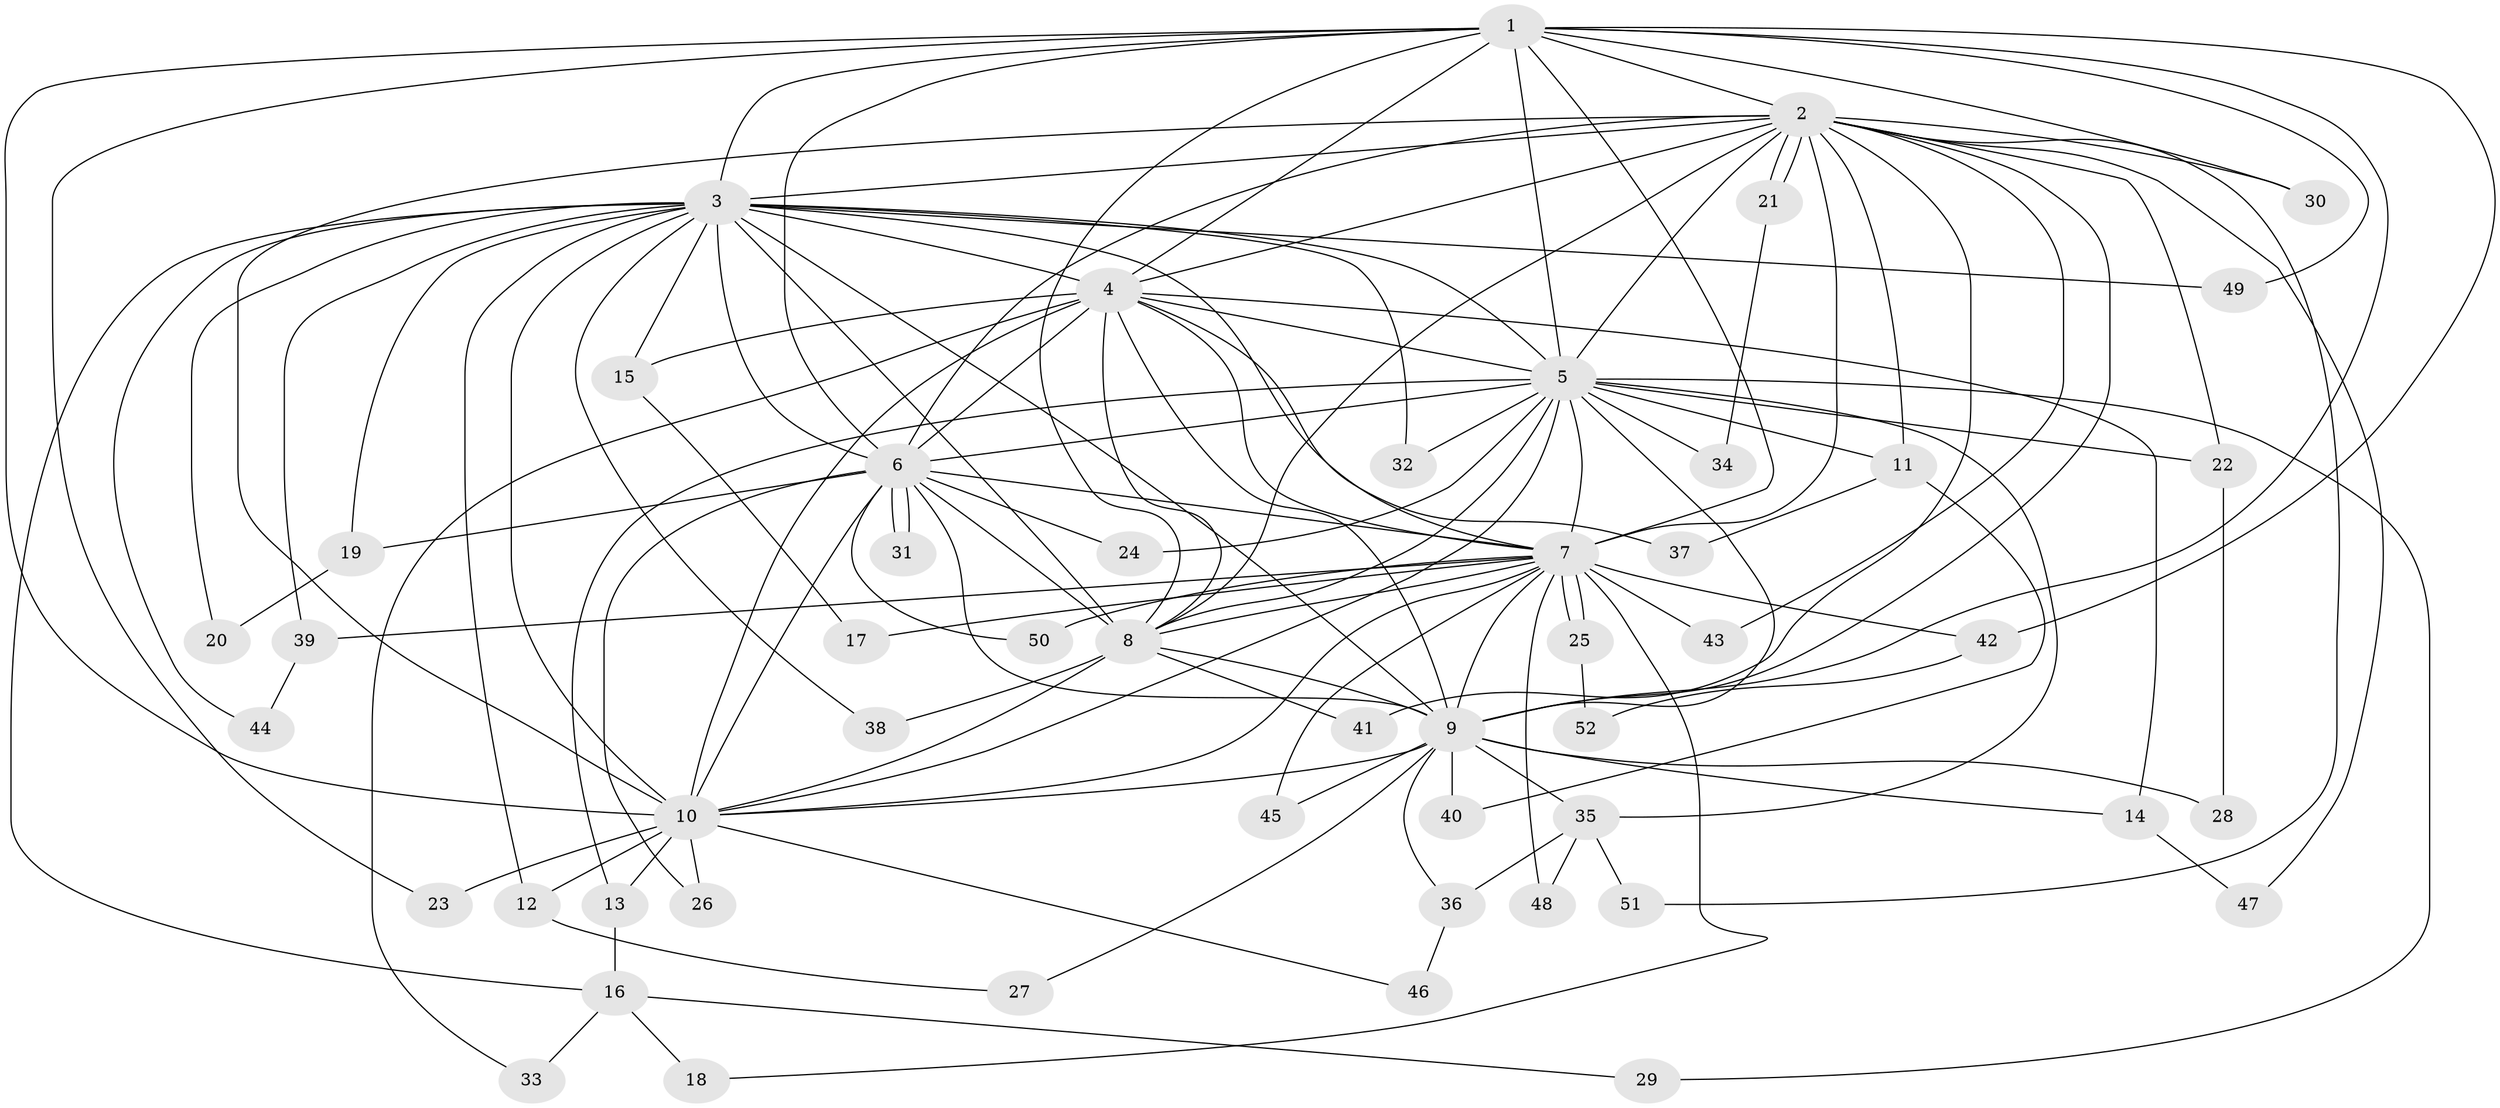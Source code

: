 // coarse degree distribution, {11: 0.05263157894736842, 13: 0.07894736842105263, 15: 0.02631578947368421, 14: 0.02631578947368421, 9: 0.02631578947368421, 4: 0.02631578947368421, 3: 0.18421052631578946, 6: 0.02631578947368421, 2: 0.5, 1: 0.02631578947368421, 5: 0.02631578947368421}
// Generated by graph-tools (version 1.1) at 2025/49/03/04/25 22:49:42]
// undirected, 52 vertices, 129 edges
graph export_dot {
  node [color=gray90,style=filled];
  1;
  2;
  3;
  4;
  5;
  6;
  7;
  8;
  9;
  10;
  11;
  12;
  13;
  14;
  15;
  16;
  17;
  18;
  19;
  20;
  21;
  22;
  23;
  24;
  25;
  26;
  27;
  28;
  29;
  30;
  31;
  32;
  33;
  34;
  35;
  36;
  37;
  38;
  39;
  40;
  41;
  42;
  43;
  44;
  45;
  46;
  47;
  48;
  49;
  50;
  51;
  52;
  1 -- 2;
  1 -- 3;
  1 -- 4;
  1 -- 5;
  1 -- 6;
  1 -- 7;
  1 -- 8;
  1 -- 9;
  1 -- 10;
  1 -- 23;
  1 -- 30;
  1 -- 42;
  1 -- 49;
  2 -- 3;
  2 -- 4;
  2 -- 5;
  2 -- 6;
  2 -- 7;
  2 -- 8;
  2 -- 9;
  2 -- 10;
  2 -- 11;
  2 -- 21;
  2 -- 21;
  2 -- 22;
  2 -- 30;
  2 -- 41;
  2 -- 43;
  2 -- 47;
  2 -- 51;
  3 -- 4;
  3 -- 5;
  3 -- 6;
  3 -- 7;
  3 -- 8;
  3 -- 9;
  3 -- 10;
  3 -- 12;
  3 -- 15;
  3 -- 16;
  3 -- 19;
  3 -- 20;
  3 -- 32;
  3 -- 38;
  3 -- 39;
  3 -- 44;
  3 -- 49;
  4 -- 5;
  4 -- 6;
  4 -- 7;
  4 -- 8;
  4 -- 9;
  4 -- 10;
  4 -- 14;
  4 -- 15;
  4 -- 33;
  4 -- 37;
  5 -- 6;
  5 -- 7;
  5 -- 8;
  5 -- 9;
  5 -- 10;
  5 -- 11;
  5 -- 13;
  5 -- 22;
  5 -- 24;
  5 -- 29;
  5 -- 32;
  5 -- 34;
  5 -- 35;
  6 -- 7;
  6 -- 8;
  6 -- 9;
  6 -- 10;
  6 -- 19;
  6 -- 24;
  6 -- 26;
  6 -- 31;
  6 -- 31;
  6 -- 50;
  7 -- 8;
  7 -- 9;
  7 -- 10;
  7 -- 17;
  7 -- 18;
  7 -- 25;
  7 -- 25;
  7 -- 39;
  7 -- 42;
  7 -- 43;
  7 -- 45;
  7 -- 48;
  7 -- 50;
  8 -- 9;
  8 -- 10;
  8 -- 38;
  8 -- 41;
  9 -- 10;
  9 -- 14;
  9 -- 27;
  9 -- 28;
  9 -- 35;
  9 -- 36;
  9 -- 40;
  9 -- 45;
  10 -- 12;
  10 -- 13;
  10 -- 23;
  10 -- 26;
  10 -- 46;
  11 -- 37;
  11 -- 40;
  12 -- 27;
  13 -- 16;
  14 -- 47;
  15 -- 17;
  16 -- 18;
  16 -- 29;
  16 -- 33;
  19 -- 20;
  21 -- 34;
  22 -- 28;
  25 -- 52;
  35 -- 36;
  35 -- 48;
  35 -- 51;
  36 -- 46;
  39 -- 44;
  42 -- 52;
}
